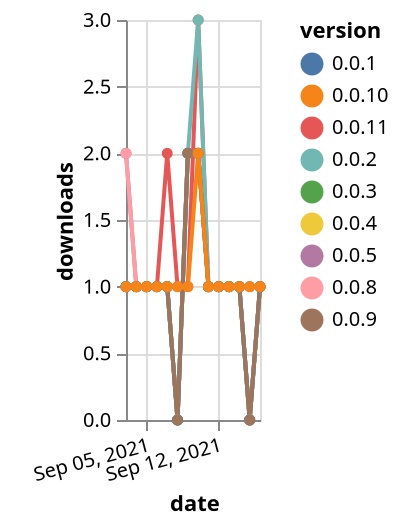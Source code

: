 {"$schema": "https://vega.github.io/schema/vega-lite/v5.json", "description": "A simple bar chart with embedded data.", "data": {"values": [{"date": "2021-09-03", "total": 172, "delta": 1, "version": "0.0.3"}, {"date": "2021-09-04", "total": 173, "delta": 1, "version": "0.0.3"}, {"date": "2021-09-05", "total": 174, "delta": 1, "version": "0.0.3"}, {"date": "2021-09-06", "total": 175, "delta": 1, "version": "0.0.3"}, {"date": "2021-09-07", "total": 176, "delta": 1, "version": "0.0.3"}, {"date": "2021-09-08", "total": 176, "delta": 0, "version": "0.0.3"}, {"date": "2021-09-09", "total": 178, "delta": 2, "version": "0.0.3"}, {"date": "2021-09-10", "total": 180, "delta": 2, "version": "0.0.3"}, {"date": "2021-09-11", "total": 181, "delta": 1, "version": "0.0.3"}, {"date": "2021-09-12", "total": 182, "delta": 1, "version": "0.0.3"}, {"date": "2021-09-13", "total": 183, "delta": 1, "version": "0.0.3"}, {"date": "2021-09-14", "total": 184, "delta": 1, "version": "0.0.3"}, {"date": "2021-09-15", "total": 184, "delta": 0, "version": "0.0.3"}, {"date": "2021-09-16", "total": 185, "delta": 1, "version": "0.0.3"}, {"date": "2021-09-03", "total": 154, "delta": 2, "version": "0.0.5"}, {"date": "2021-09-04", "total": 155, "delta": 1, "version": "0.0.5"}, {"date": "2021-09-05", "total": 156, "delta": 1, "version": "0.0.5"}, {"date": "2021-09-06", "total": 157, "delta": 1, "version": "0.0.5"}, {"date": "2021-09-07", "total": 158, "delta": 1, "version": "0.0.5"}, {"date": "2021-09-08", "total": 158, "delta": 0, "version": "0.0.5"}, {"date": "2021-09-09", "total": 160, "delta": 2, "version": "0.0.5"}, {"date": "2021-09-10", "total": 162, "delta": 2, "version": "0.0.5"}, {"date": "2021-09-11", "total": 163, "delta": 1, "version": "0.0.5"}, {"date": "2021-09-12", "total": 164, "delta": 1, "version": "0.0.5"}, {"date": "2021-09-13", "total": 165, "delta": 1, "version": "0.0.5"}, {"date": "2021-09-14", "total": 166, "delta": 1, "version": "0.0.5"}, {"date": "2021-09-15", "total": 166, "delta": 0, "version": "0.0.5"}, {"date": "2021-09-16", "total": 167, "delta": 1, "version": "0.0.5"}, {"date": "2021-09-03", "total": 151, "delta": 2, "version": "0.0.8"}, {"date": "2021-09-04", "total": 152, "delta": 1, "version": "0.0.8"}, {"date": "2021-09-05", "total": 153, "delta": 1, "version": "0.0.8"}, {"date": "2021-09-06", "total": 154, "delta": 1, "version": "0.0.8"}, {"date": "2021-09-07", "total": 155, "delta": 1, "version": "0.0.8"}, {"date": "2021-09-08", "total": 155, "delta": 0, "version": "0.0.8"}, {"date": "2021-09-09", "total": 157, "delta": 2, "version": "0.0.8"}, {"date": "2021-09-10", "total": 159, "delta": 2, "version": "0.0.8"}, {"date": "2021-09-11", "total": 160, "delta": 1, "version": "0.0.8"}, {"date": "2021-09-12", "total": 161, "delta": 1, "version": "0.0.8"}, {"date": "2021-09-13", "total": 162, "delta": 1, "version": "0.0.8"}, {"date": "2021-09-14", "total": 163, "delta": 1, "version": "0.0.8"}, {"date": "2021-09-15", "total": 163, "delta": 0, "version": "0.0.8"}, {"date": "2021-09-16", "total": 164, "delta": 1, "version": "0.0.8"}, {"date": "2021-09-03", "total": 177, "delta": 1, "version": "0.0.4"}, {"date": "2021-09-04", "total": 178, "delta": 1, "version": "0.0.4"}, {"date": "2021-09-05", "total": 179, "delta": 1, "version": "0.0.4"}, {"date": "2021-09-06", "total": 180, "delta": 1, "version": "0.0.4"}, {"date": "2021-09-07", "total": 181, "delta": 1, "version": "0.0.4"}, {"date": "2021-09-08", "total": 181, "delta": 0, "version": "0.0.4"}, {"date": "2021-09-09", "total": 183, "delta": 2, "version": "0.0.4"}, {"date": "2021-09-10", "total": 185, "delta": 2, "version": "0.0.4"}, {"date": "2021-09-11", "total": 186, "delta": 1, "version": "0.0.4"}, {"date": "2021-09-12", "total": 187, "delta": 1, "version": "0.0.4"}, {"date": "2021-09-13", "total": 188, "delta": 1, "version": "0.0.4"}, {"date": "2021-09-14", "total": 189, "delta": 1, "version": "0.0.4"}, {"date": "2021-09-15", "total": 189, "delta": 0, "version": "0.0.4"}, {"date": "2021-09-16", "total": 190, "delta": 1, "version": "0.0.4"}, {"date": "2021-09-03", "total": 178, "delta": 1, "version": "0.0.11"}, {"date": "2021-09-04", "total": 179, "delta": 1, "version": "0.0.11"}, {"date": "2021-09-05", "total": 180, "delta": 1, "version": "0.0.11"}, {"date": "2021-09-06", "total": 181, "delta": 1, "version": "0.0.11"}, {"date": "2021-09-07", "total": 183, "delta": 2, "version": "0.0.11"}, {"date": "2021-09-08", "total": 184, "delta": 1, "version": "0.0.11"}, {"date": "2021-09-09", "total": 185, "delta": 1, "version": "0.0.11"}, {"date": "2021-09-10", "total": 188, "delta": 3, "version": "0.0.11"}, {"date": "2021-09-11", "total": 189, "delta": 1, "version": "0.0.11"}, {"date": "2021-09-12", "total": 190, "delta": 1, "version": "0.0.11"}, {"date": "2021-09-13", "total": 191, "delta": 1, "version": "0.0.11"}, {"date": "2021-09-14", "total": 192, "delta": 1, "version": "0.0.11"}, {"date": "2021-09-15", "total": 193, "delta": 1, "version": "0.0.11"}, {"date": "2021-09-16", "total": 194, "delta": 1, "version": "0.0.11"}, {"date": "2021-09-03", "total": 251, "delta": 1, "version": "0.0.2"}, {"date": "2021-09-04", "total": 252, "delta": 1, "version": "0.0.2"}, {"date": "2021-09-05", "total": 253, "delta": 1, "version": "0.0.2"}, {"date": "2021-09-06", "total": 254, "delta": 1, "version": "0.0.2"}, {"date": "2021-09-07", "total": 255, "delta": 1, "version": "0.0.2"}, {"date": "2021-09-08", "total": 255, "delta": 0, "version": "0.0.2"}, {"date": "2021-09-09", "total": 257, "delta": 2, "version": "0.0.2"}, {"date": "2021-09-10", "total": 260, "delta": 3, "version": "0.0.2"}, {"date": "2021-09-11", "total": 261, "delta": 1, "version": "0.0.2"}, {"date": "2021-09-12", "total": 262, "delta": 1, "version": "0.0.2"}, {"date": "2021-09-13", "total": 263, "delta": 1, "version": "0.0.2"}, {"date": "2021-09-14", "total": 264, "delta": 1, "version": "0.0.2"}, {"date": "2021-09-15", "total": 264, "delta": 0, "version": "0.0.2"}, {"date": "2021-09-16", "total": 265, "delta": 1, "version": "0.0.2"}, {"date": "2021-09-03", "total": 180, "delta": 1, "version": "0.0.1"}, {"date": "2021-09-04", "total": 181, "delta": 1, "version": "0.0.1"}, {"date": "2021-09-05", "total": 182, "delta": 1, "version": "0.0.1"}, {"date": "2021-09-06", "total": 183, "delta": 1, "version": "0.0.1"}, {"date": "2021-09-07", "total": 184, "delta": 1, "version": "0.0.1"}, {"date": "2021-09-08", "total": 184, "delta": 0, "version": "0.0.1"}, {"date": "2021-09-09", "total": 186, "delta": 2, "version": "0.0.1"}, {"date": "2021-09-10", "total": 188, "delta": 2, "version": "0.0.1"}, {"date": "2021-09-11", "total": 189, "delta": 1, "version": "0.0.1"}, {"date": "2021-09-12", "total": 190, "delta": 1, "version": "0.0.1"}, {"date": "2021-09-13", "total": 191, "delta": 1, "version": "0.0.1"}, {"date": "2021-09-14", "total": 192, "delta": 1, "version": "0.0.1"}, {"date": "2021-09-15", "total": 192, "delta": 0, "version": "0.0.1"}, {"date": "2021-09-16", "total": 193, "delta": 1, "version": "0.0.1"}, {"date": "2021-09-03", "total": 150, "delta": 1, "version": "0.0.9"}, {"date": "2021-09-04", "total": 151, "delta": 1, "version": "0.0.9"}, {"date": "2021-09-05", "total": 152, "delta": 1, "version": "0.0.9"}, {"date": "2021-09-06", "total": 153, "delta": 1, "version": "0.0.9"}, {"date": "2021-09-07", "total": 154, "delta": 1, "version": "0.0.9"}, {"date": "2021-09-08", "total": 154, "delta": 0, "version": "0.0.9"}, {"date": "2021-09-09", "total": 156, "delta": 2, "version": "0.0.9"}, {"date": "2021-09-10", "total": 158, "delta": 2, "version": "0.0.9"}, {"date": "2021-09-11", "total": 159, "delta": 1, "version": "0.0.9"}, {"date": "2021-09-12", "total": 160, "delta": 1, "version": "0.0.9"}, {"date": "2021-09-13", "total": 161, "delta": 1, "version": "0.0.9"}, {"date": "2021-09-14", "total": 162, "delta": 1, "version": "0.0.9"}, {"date": "2021-09-15", "total": 162, "delta": 0, "version": "0.0.9"}, {"date": "2021-09-16", "total": 163, "delta": 1, "version": "0.0.9"}, {"date": "2021-09-03", "total": 153, "delta": 1, "version": "0.0.10"}, {"date": "2021-09-04", "total": 154, "delta": 1, "version": "0.0.10"}, {"date": "2021-09-05", "total": 155, "delta": 1, "version": "0.0.10"}, {"date": "2021-09-06", "total": 156, "delta": 1, "version": "0.0.10"}, {"date": "2021-09-07", "total": 157, "delta": 1, "version": "0.0.10"}, {"date": "2021-09-08", "total": 158, "delta": 1, "version": "0.0.10"}, {"date": "2021-09-09", "total": 159, "delta": 1, "version": "0.0.10"}, {"date": "2021-09-10", "total": 161, "delta": 2, "version": "0.0.10"}, {"date": "2021-09-11", "total": 162, "delta": 1, "version": "0.0.10"}, {"date": "2021-09-12", "total": 163, "delta": 1, "version": "0.0.10"}, {"date": "2021-09-13", "total": 164, "delta": 1, "version": "0.0.10"}, {"date": "2021-09-14", "total": 165, "delta": 1, "version": "0.0.10"}, {"date": "2021-09-15", "total": 166, "delta": 1, "version": "0.0.10"}, {"date": "2021-09-16", "total": 167, "delta": 1, "version": "0.0.10"}]}, "width": "container", "mark": {"type": "line", "point": {"filled": true}}, "encoding": {"x": {"field": "date", "type": "temporal", "timeUnit": "yearmonthdate", "title": "date", "axis": {"labelAngle": -15}}, "y": {"field": "delta", "type": "quantitative", "title": "downloads"}, "color": {"field": "version", "type": "nominal"}, "tooltip": {"field": "delta"}}}